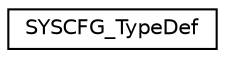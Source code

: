 digraph "Graphical Class Hierarchy"
{
 // LATEX_PDF_SIZE
  edge [fontname="Helvetica",fontsize="10",labelfontname="Helvetica",labelfontsize="10"];
  node [fontname="Helvetica",fontsize="10",shape=record];
  rankdir="LR";
  Node0 [label="SYSCFG_TypeDef",height=0.2,width=0.4,color="black", fillcolor="white", style="filled",URL="$structSYSCFG__TypeDef.html",tooltip="System configuration controller."];
}
